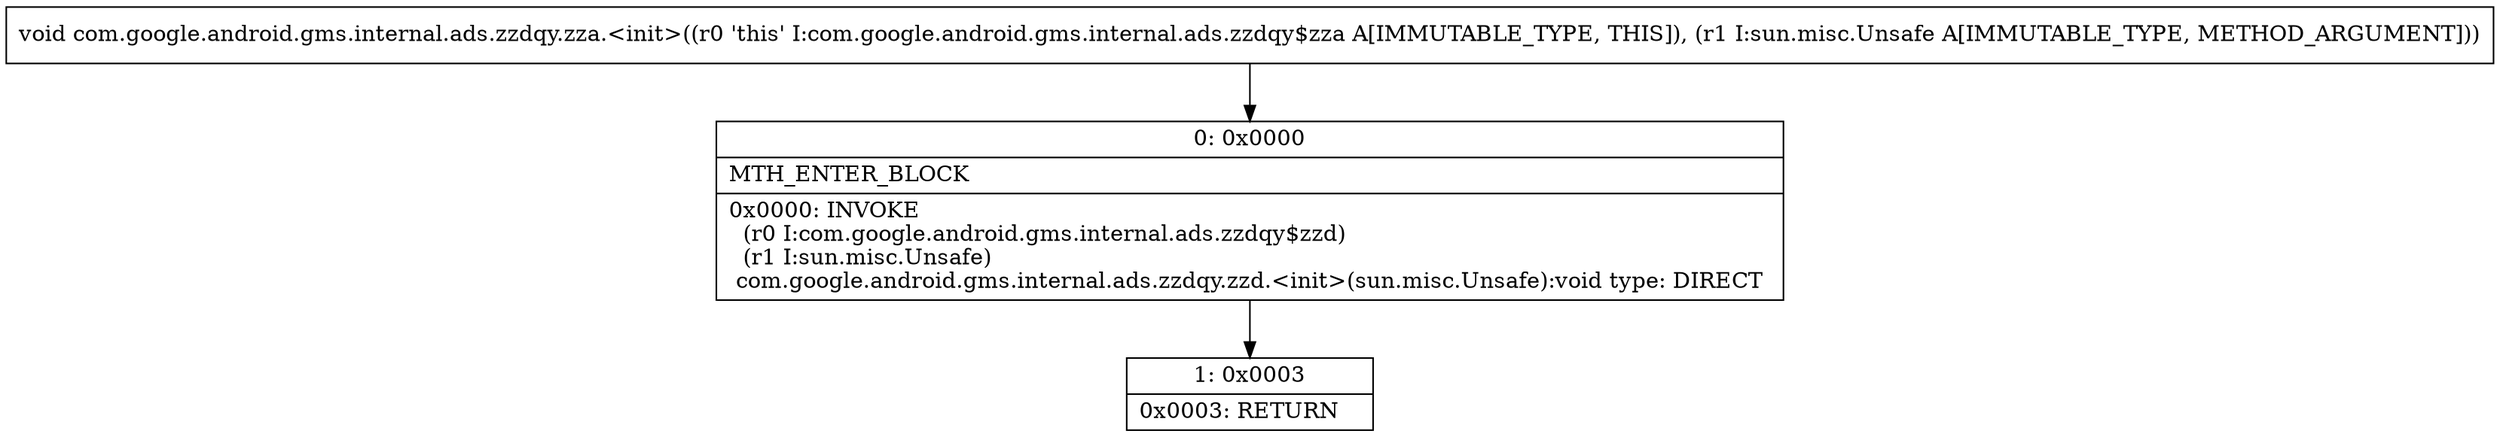 digraph "CFG forcom.google.android.gms.internal.ads.zzdqy.zza.\<init\>(Lsun\/misc\/Unsafe;)V" {
Node_0 [shape=record,label="{0\:\ 0x0000|MTH_ENTER_BLOCK\l|0x0000: INVOKE  \l  (r0 I:com.google.android.gms.internal.ads.zzdqy$zzd)\l  (r1 I:sun.misc.Unsafe)\l com.google.android.gms.internal.ads.zzdqy.zzd.\<init\>(sun.misc.Unsafe):void type: DIRECT \l}"];
Node_1 [shape=record,label="{1\:\ 0x0003|0x0003: RETURN   \l}"];
MethodNode[shape=record,label="{void com.google.android.gms.internal.ads.zzdqy.zza.\<init\>((r0 'this' I:com.google.android.gms.internal.ads.zzdqy$zza A[IMMUTABLE_TYPE, THIS]), (r1 I:sun.misc.Unsafe A[IMMUTABLE_TYPE, METHOD_ARGUMENT])) }"];
MethodNode -> Node_0;
Node_0 -> Node_1;
}

